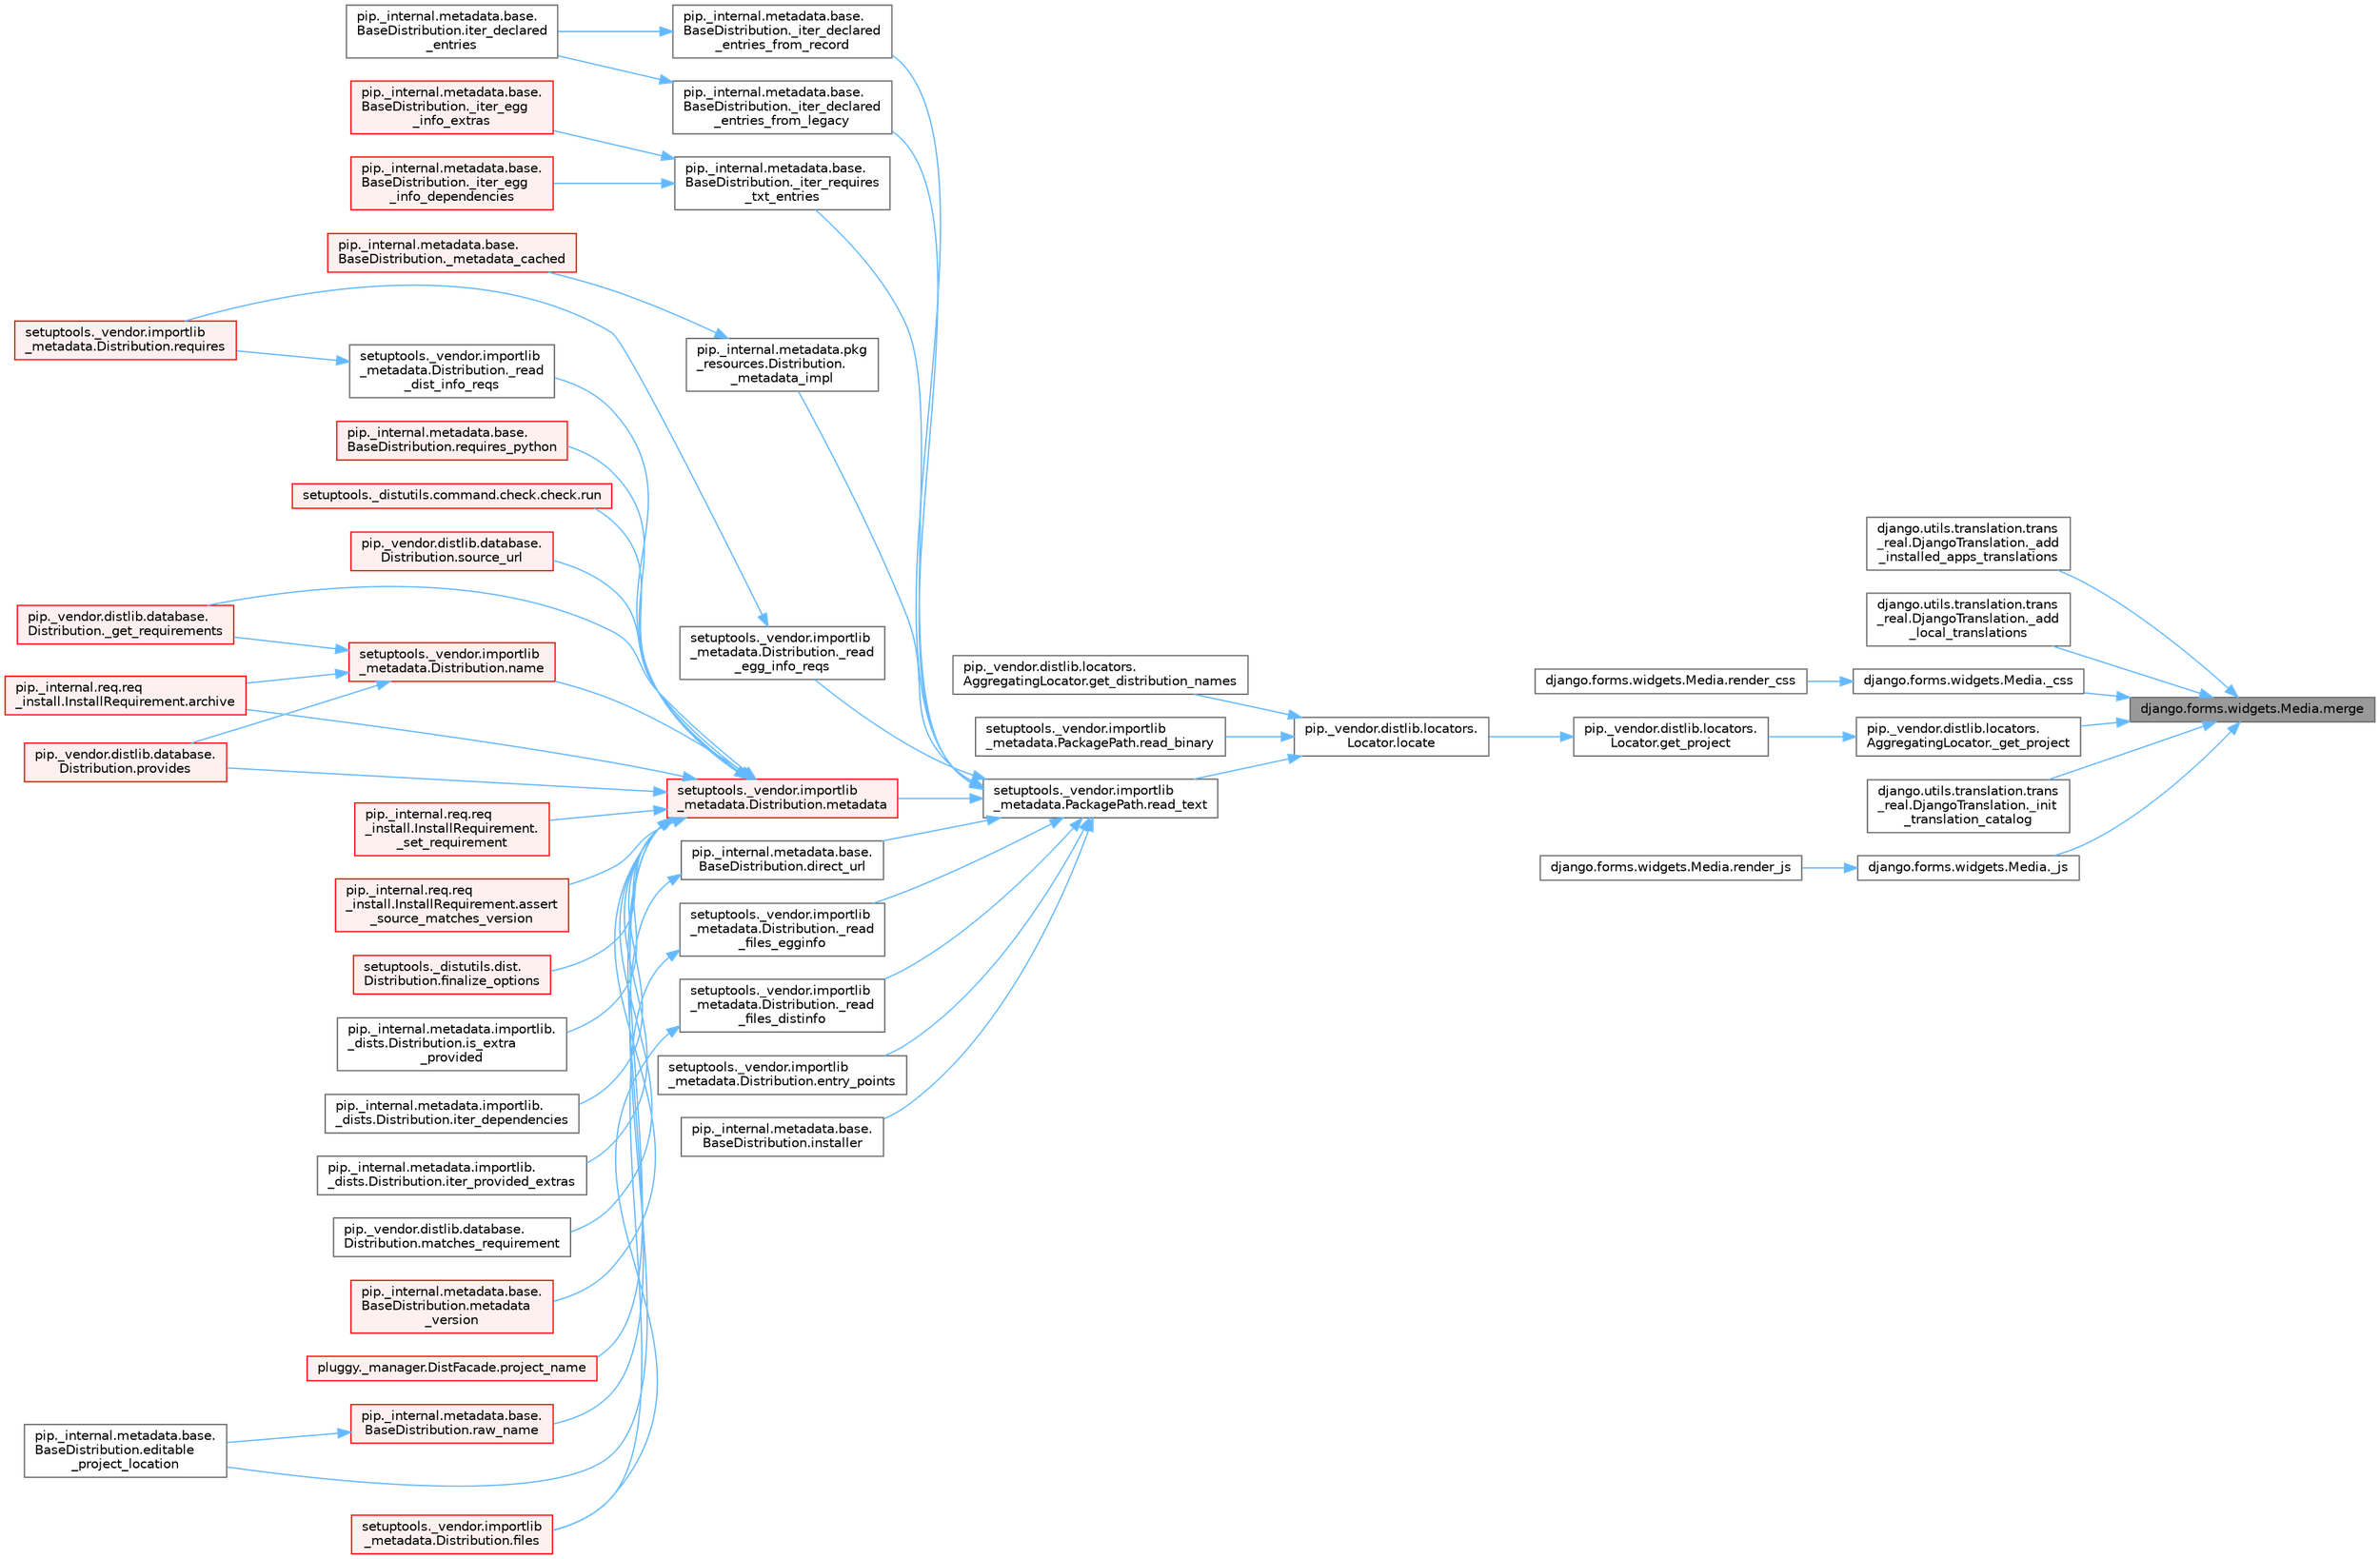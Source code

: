 digraph "django.forms.widgets.Media.merge"
{
 // LATEX_PDF_SIZE
  bgcolor="transparent";
  edge [fontname=Helvetica,fontsize=10,labelfontname=Helvetica,labelfontsize=10];
  node [fontname=Helvetica,fontsize=10,shape=box,height=0.2,width=0.4];
  rankdir="RL";
  Node1 [id="Node000001",label="django.forms.widgets.Media.merge",height=0.2,width=0.4,color="gray40", fillcolor="grey60", style="filled", fontcolor="black",tooltip=" "];
  Node1 -> Node2 [id="edge1_Node000001_Node000002",dir="back",color="steelblue1",style="solid",tooltip=" "];
  Node2 [id="Node000002",label="django.utils.translation.trans\l_real.DjangoTranslation._add\l_installed_apps_translations",height=0.2,width=0.4,color="grey40", fillcolor="white", style="filled",URL="$classdjango_1_1utils_1_1translation_1_1trans__real_1_1_django_translation.html#a5a47fc4853ec73246fdc076e9a87158e",tooltip=" "];
  Node1 -> Node3 [id="edge2_Node000001_Node000003",dir="back",color="steelblue1",style="solid",tooltip=" "];
  Node3 [id="Node000003",label="django.utils.translation.trans\l_real.DjangoTranslation._add\l_local_translations",height=0.2,width=0.4,color="grey40", fillcolor="white", style="filled",URL="$classdjango_1_1utils_1_1translation_1_1trans__real_1_1_django_translation.html#acbc786c0cc0819bcc2d7636689738435",tooltip=" "];
  Node1 -> Node4 [id="edge3_Node000001_Node000004",dir="back",color="steelblue1",style="solid",tooltip=" "];
  Node4 [id="Node000004",label="django.forms.widgets.Media._css",height=0.2,width=0.4,color="grey40", fillcolor="white", style="filled",URL="$classdjango_1_1forms_1_1widgets_1_1_media.html#a11d01297239b0eaf14760a135c8834c3",tooltip=" "];
  Node4 -> Node5 [id="edge4_Node000004_Node000005",dir="back",color="steelblue1",style="solid",tooltip=" "];
  Node5 [id="Node000005",label="django.forms.widgets.Media.render_css",height=0.2,width=0.4,color="grey40", fillcolor="white", style="filled",URL="$classdjango_1_1forms_1_1widgets_1_1_media.html#a9038b13f2ab02aa2863a32e39f41b272",tooltip=" "];
  Node1 -> Node6 [id="edge5_Node000001_Node000006",dir="back",color="steelblue1",style="solid",tooltip=" "];
  Node6 [id="Node000006",label="pip._vendor.distlib.locators.\lAggregatingLocator._get_project",height=0.2,width=0.4,color="grey40", fillcolor="white", style="filled",URL="$classpip_1_1__vendor_1_1distlib_1_1locators_1_1_aggregating_locator.html#a780437b5716944400153562bc0008b8c",tooltip=" "];
  Node6 -> Node7 [id="edge6_Node000006_Node000007",dir="back",color="steelblue1",style="solid",tooltip=" "];
  Node7 [id="Node000007",label="pip._vendor.distlib.locators.\lLocator.get_project",height=0.2,width=0.4,color="grey40", fillcolor="white", style="filled",URL="$classpip_1_1__vendor_1_1distlib_1_1locators_1_1_locator.html#a14b49f16a55d384842037850d5224ce8",tooltip=" "];
  Node7 -> Node8 [id="edge7_Node000007_Node000008",dir="back",color="steelblue1",style="solid",tooltip=" "];
  Node8 [id="Node000008",label="pip._vendor.distlib.locators.\lLocator.locate",height=0.2,width=0.4,color="grey40", fillcolor="white", style="filled",URL="$classpip_1_1__vendor_1_1distlib_1_1locators_1_1_locator.html#aefc84057c59651debf5f74c52c9c06a2",tooltip=" "];
  Node8 -> Node9 [id="edge8_Node000008_Node000009",dir="back",color="steelblue1",style="solid",tooltip=" "];
  Node9 [id="Node000009",label="pip._vendor.distlib.locators.\lAggregatingLocator.get_distribution_names",height=0.2,width=0.4,color="grey40", fillcolor="white", style="filled",URL="$classpip_1_1__vendor_1_1distlib_1_1locators_1_1_aggregating_locator.html#a72fb0eda9eae16eb2da3ede42c27a043",tooltip=" "];
  Node8 -> Node10 [id="edge9_Node000008_Node000010",dir="back",color="steelblue1",style="solid",tooltip=" "];
  Node10 [id="Node000010",label="setuptools._vendor.importlib\l_metadata.PackagePath.read_binary",height=0.2,width=0.4,color="grey40", fillcolor="white", style="filled",URL="$classsetuptools_1_1__vendor_1_1importlib__metadata_1_1_package_path.html#ae2d8a883dfc77854f6b263801d671c33",tooltip=" "];
  Node8 -> Node11 [id="edge10_Node000008_Node000011",dir="back",color="steelblue1",style="solid",tooltip=" "];
  Node11 [id="Node000011",label="setuptools._vendor.importlib\l_metadata.PackagePath.read_text",height=0.2,width=0.4,color="grey40", fillcolor="white", style="filled",URL="$classsetuptools_1_1__vendor_1_1importlib__metadata_1_1_package_path.html#a39242d72760bba73b008f298119b94fa",tooltip=" "];
  Node11 -> Node12 [id="edge11_Node000011_Node000012",dir="back",color="steelblue1",style="solid",tooltip=" "];
  Node12 [id="Node000012",label="pip._internal.metadata.base.\lBaseDistribution._iter_declared\l_entries_from_legacy",height=0.2,width=0.4,color="grey40", fillcolor="white", style="filled",URL="$classpip_1_1__internal_1_1metadata_1_1base_1_1_base_distribution.html#afe1092a9a3492091a1532c8907ccd9e8",tooltip=" "];
  Node12 -> Node13 [id="edge12_Node000012_Node000013",dir="back",color="steelblue1",style="solid",tooltip=" "];
  Node13 [id="Node000013",label="pip._internal.metadata.base.\lBaseDistribution.iter_declared\l_entries",height=0.2,width=0.4,color="grey40", fillcolor="white", style="filled",URL="$classpip_1_1__internal_1_1metadata_1_1base_1_1_base_distribution.html#ad33966e99962529d5c28c9f24c0a4fbd",tooltip=" "];
  Node11 -> Node14 [id="edge13_Node000011_Node000014",dir="back",color="steelblue1",style="solid",tooltip=" "];
  Node14 [id="Node000014",label="pip._internal.metadata.base.\lBaseDistribution._iter_declared\l_entries_from_record",height=0.2,width=0.4,color="grey40", fillcolor="white", style="filled",URL="$classpip_1_1__internal_1_1metadata_1_1base_1_1_base_distribution.html#af8bddd34869792385f11247db796614c",tooltip=" "];
  Node14 -> Node13 [id="edge14_Node000014_Node000013",dir="back",color="steelblue1",style="solid",tooltip=" "];
  Node11 -> Node15 [id="edge15_Node000011_Node000015",dir="back",color="steelblue1",style="solid",tooltip=" "];
  Node15 [id="Node000015",label="pip._internal.metadata.base.\lBaseDistribution._iter_requires\l_txt_entries",height=0.2,width=0.4,color="grey40", fillcolor="white", style="filled",URL="$classpip_1_1__internal_1_1metadata_1_1base_1_1_base_distribution.html#a4ab931da7b4a3e0c22e0bae3f95af7e7",tooltip=" "];
  Node15 -> Node16 [id="edge16_Node000015_Node000016",dir="back",color="steelblue1",style="solid",tooltip=" "];
  Node16 [id="Node000016",label="pip._internal.metadata.base.\lBaseDistribution._iter_egg\l_info_dependencies",height=0.2,width=0.4,color="red", fillcolor="#FFF0F0", style="filled",URL="$classpip_1_1__internal_1_1metadata_1_1base_1_1_base_distribution.html#a9f32d31e5b61159777221f9d87e296c8",tooltip=" "];
  Node15 -> Node3183 [id="edge17_Node000015_Node003183",dir="back",color="steelblue1",style="solid",tooltip=" "];
  Node3183 [id="Node003183",label="pip._internal.metadata.base.\lBaseDistribution._iter_egg\l_info_extras",height=0.2,width=0.4,color="red", fillcolor="#FFF0F0", style="filled",URL="$classpip_1_1__internal_1_1metadata_1_1base_1_1_base_distribution.html#a27b7f678c0092f845d007f6237123895",tooltip=" "];
  Node11 -> Node1023 [id="edge18_Node000011_Node001023",dir="back",color="steelblue1",style="solid",tooltip=" "];
  Node1023 [id="Node001023",label="pip._internal.metadata.pkg\l_resources.Distribution.\l_metadata_impl",height=0.2,width=0.4,color="grey40", fillcolor="white", style="filled",URL="$classpip_1_1__internal_1_1metadata_1_1pkg__resources_1_1_distribution.html#a7d4ae76260de7d1936446c407277ad5b",tooltip=" "];
  Node1023 -> Node18 [id="edge19_Node001023_Node000018",dir="back",color="steelblue1",style="solid",tooltip=" "];
  Node18 [id="Node000018",label="pip._internal.metadata.base.\lBaseDistribution._metadata_cached",height=0.2,width=0.4,color="red", fillcolor="#FFF0F0", style="filled",URL="$classpip_1_1__internal_1_1metadata_1_1base_1_1_base_distribution.html#a12683b16870a097bbe854e4ee3364f7f",tooltip=" "];
  Node11 -> Node1024 [id="edge20_Node000011_Node001024",dir="back",color="steelblue1",style="solid",tooltip=" "];
  Node1024 [id="Node001024",label="setuptools._vendor.importlib\l_metadata.Distribution._read\l_egg_info_reqs",height=0.2,width=0.4,color="grey40", fillcolor="white", style="filled",URL="$classsetuptools_1_1__vendor_1_1importlib__metadata_1_1_distribution.html#a48880f3c573fba822e14f87cf55ae6a4",tooltip=" "];
  Node1024 -> Node1025 [id="edge21_Node001024_Node001025",dir="back",color="steelblue1",style="solid",tooltip=" "];
  Node1025 [id="Node001025",label="setuptools._vendor.importlib\l_metadata.Distribution.requires",height=0.2,width=0.4,color="red", fillcolor="#FFF0F0", style="filled",URL="$classsetuptools_1_1__vendor_1_1importlib__metadata_1_1_distribution.html#ac025c2f6e021e16581119b61de809a95",tooltip=" "];
  Node11 -> Node1030 [id="edge22_Node000011_Node001030",dir="back",color="steelblue1",style="solid",tooltip=" "];
  Node1030 [id="Node001030",label="setuptools._vendor.importlib\l_metadata.Distribution._read\l_files_distinfo",height=0.2,width=0.4,color="grey40", fillcolor="white", style="filled",URL="$classsetuptools_1_1__vendor_1_1importlib__metadata_1_1_distribution.html#a628110e2d7d92ea6b3593261b810ca15",tooltip=" "];
  Node1030 -> Node1031 [id="edge23_Node001030_Node001031",dir="back",color="steelblue1",style="solid",tooltip=" "];
  Node1031 [id="Node001031",label="setuptools._vendor.importlib\l_metadata.Distribution.files",height=0.2,width=0.4,color="red", fillcolor="#FFF0F0", style="filled",URL="$classsetuptools_1_1__vendor_1_1importlib__metadata_1_1_distribution.html#a4600c19bb68ff3c899dbcf38a2eaf98c",tooltip=" "];
  Node11 -> Node1099 [id="edge24_Node000011_Node001099",dir="back",color="steelblue1",style="solid",tooltip=" "];
  Node1099 [id="Node001099",label="setuptools._vendor.importlib\l_metadata.Distribution._read\l_files_egginfo",height=0.2,width=0.4,color="grey40", fillcolor="white", style="filled",URL="$classsetuptools_1_1__vendor_1_1importlib__metadata_1_1_distribution.html#a1f141ac67b8d6aa5021ba6f2cc832342",tooltip=" "];
  Node1099 -> Node1031 [id="edge25_Node001099_Node001031",dir="back",color="steelblue1",style="solid",tooltip=" "];
  Node11 -> Node1100 [id="edge26_Node000011_Node001100",dir="back",color="steelblue1",style="solid",tooltip=" "];
  Node1100 [id="Node001100",label="pip._internal.metadata.base.\lBaseDistribution.direct_url",height=0.2,width=0.4,color="grey40", fillcolor="white", style="filled",URL="$classpip_1_1__internal_1_1metadata_1_1base_1_1_base_distribution.html#a0580eb0ef6036f9d32d2f299633396ac",tooltip=" "];
  Node1100 -> Node1101 [id="edge27_Node001100_Node001101",dir="back",color="steelblue1",style="solid",tooltip=" "];
  Node1101 [id="Node001101",label="pip._internal.metadata.base.\lBaseDistribution.editable\l_project_location",height=0.2,width=0.4,color="grey40", fillcolor="white", style="filled",URL="$classpip_1_1__internal_1_1metadata_1_1base_1_1_base_distribution.html#a59297eb536a210ff36a71d4dda673749",tooltip=" "];
  Node11 -> Node1102 [id="edge28_Node000011_Node001102",dir="back",color="steelblue1",style="solid",tooltip=" "];
  Node1102 [id="Node001102",label="setuptools._vendor.importlib\l_metadata.Distribution.entry_points",height=0.2,width=0.4,color="grey40", fillcolor="white", style="filled",URL="$classsetuptools_1_1__vendor_1_1importlib__metadata_1_1_distribution.html#a705351815cfd62d5c1190a976e20ce4d",tooltip=" "];
  Node11 -> Node1103 [id="edge29_Node000011_Node001103",dir="back",color="steelblue1",style="solid",tooltip=" "];
  Node1103 [id="Node001103",label="pip._internal.metadata.base.\lBaseDistribution.installer",height=0.2,width=0.4,color="grey40", fillcolor="white", style="filled",URL="$classpip_1_1__internal_1_1metadata_1_1base_1_1_base_distribution.html#a06b714ef52e04d77efb85f7d3a535fa0",tooltip=" "];
  Node11 -> Node1104 [id="edge30_Node000011_Node001104",dir="back",color="steelblue1",style="solid",tooltip=" "];
  Node1104 [id="Node001104",label="setuptools._vendor.importlib\l_metadata.Distribution.metadata",height=0.2,width=0.4,color="red", fillcolor="#FFF0F0", style="filled",URL="$classsetuptools_1_1__vendor_1_1importlib__metadata_1_1_distribution.html#afe56c9fb55cf594cb94d0ebe52c32fad",tooltip=" "];
  Node1104 -> Node20 [id="edge31_Node001104_Node000020",dir="back",color="steelblue1",style="solid",tooltip=" "];
  Node20 [id="Node000020",label="pip._vendor.distlib.database.\lDistribution._get_requirements",height=0.2,width=0.4,color="red", fillcolor="#FFF0F0", style="filled",URL="$classpip_1_1__vendor_1_1distlib_1_1database_1_1_distribution.html#a0366f5504f1b878068ba103c3f1e2bdf",tooltip=" "];
  Node1104 -> Node1105 [id="edge32_Node001104_Node001105",dir="back",color="steelblue1",style="solid",tooltip=" "];
  Node1105 [id="Node001105",label="setuptools._vendor.importlib\l_metadata.Distribution._read\l_dist_info_reqs",height=0.2,width=0.4,color="grey40", fillcolor="white", style="filled",URL="$classsetuptools_1_1__vendor_1_1importlib__metadata_1_1_distribution.html#a52c9d55ae87f048965928ec1bfe237c7",tooltip=" "];
  Node1105 -> Node1025 [id="edge33_Node001105_Node001025",dir="back",color="steelblue1",style="solid",tooltip=" "];
  Node1104 -> Node1106 [id="edge34_Node001104_Node001106",dir="back",color="steelblue1",style="solid",tooltip=" "];
  Node1106 [id="Node001106",label="pip._internal.req.req\l_install.InstallRequirement.\l_set_requirement",height=0.2,width=0.4,color="red", fillcolor="#FFF0F0", style="filled",URL="$classpip_1_1__internal_1_1req_1_1req__install_1_1_install_requirement.html#a116c0d970e435f16d15928a6caf8aaf3",tooltip=" "];
  Node1104 -> Node1108 [id="edge35_Node001104_Node001108",dir="back",color="steelblue1",style="solid",tooltip=" "];
  Node1108 [id="Node001108",label="pip._internal.req.req\l_install.InstallRequirement.archive",height=0.2,width=0.4,color="red", fillcolor="#FFF0F0", style="filled",URL="$classpip_1_1__internal_1_1req_1_1req__install_1_1_install_requirement.html#aef2764402e45a5e5555e22d5965f1350",tooltip=" "];
  Node1104 -> Node1111 [id="edge36_Node001104_Node001111",dir="back",color="steelblue1",style="solid",tooltip=" "];
  Node1111 [id="Node001111",label="pip._internal.req.req\l_install.InstallRequirement.assert\l_source_matches_version",height=0.2,width=0.4,color="red", fillcolor="#FFF0F0", style="filled",URL="$classpip_1_1__internal_1_1req_1_1req__install_1_1_install_requirement.html#ab9a997e64cd50a33caf4722295a9cbf3",tooltip=" "];
  Node1104 -> Node1112 [id="edge37_Node001104_Node001112",dir="back",color="steelblue1",style="solid",tooltip=" "];
  Node1112 [id="Node001112",label="setuptools._distutils.dist.\lDistribution.finalize_options",height=0.2,width=0.4,color="red", fillcolor="#FFF0F0", style="filled",URL="$classsetuptools_1_1__distutils_1_1dist_1_1_distribution.html#a907177e8ce492338e65227e2389f3f24",tooltip=" "];
  Node1104 -> Node1113 [id="edge38_Node001104_Node001113",dir="back",color="steelblue1",style="solid",tooltip=" "];
  Node1113 [id="Node001113",label="pip._internal.metadata.importlib.\l_dists.Distribution.is_extra\l_provided",height=0.2,width=0.4,color="grey40", fillcolor="white", style="filled",URL="$classpip_1_1__internal_1_1metadata_1_1importlib_1_1__dists_1_1_distribution.html#ad175adf2a313d78887f07d63ed315713",tooltip=" "];
  Node1104 -> Node1114 [id="edge39_Node001104_Node001114",dir="back",color="steelblue1",style="solid",tooltip=" "];
  Node1114 [id="Node001114",label="pip._internal.metadata.importlib.\l_dists.Distribution.iter_dependencies",height=0.2,width=0.4,color="grey40", fillcolor="white", style="filled",URL="$classpip_1_1__internal_1_1metadata_1_1importlib_1_1__dists_1_1_distribution.html#a10f0e8f6c05f4c2a3f1f205236e56ae6",tooltip=" "];
  Node1104 -> Node1115 [id="edge40_Node001104_Node001115",dir="back",color="steelblue1",style="solid",tooltip=" "];
  Node1115 [id="Node001115",label="pip._internal.metadata.importlib.\l_dists.Distribution.iter_provided_extras",height=0.2,width=0.4,color="grey40", fillcolor="white", style="filled",URL="$classpip_1_1__internal_1_1metadata_1_1importlib_1_1__dists_1_1_distribution.html#a15fa99ddf602c815de8353cc5457d53e",tooltip=" "];
  Node1104 -> Node1116 [id="edge41_Node001104_Node001116",dir="back",color="steelblue1",style="solid",tooltip=" "];
  Node1116 [id="Node001116",label="pip._vendor.distlib.database.\lDistribution.matches_requirement",height=0.2,width=0.4,color="grey40", fillcolor="white", style="filled",URL="$classpip_1_1__vendor_1_1distlib_1_1database_1_1_distribution.html#a5c454c24d6a128d42a86aa3ee9fc3bf7",tooltip=" "];
  Node1104 -> Node1117 [id="edge42_Node001104_Node001117",dir="back",color="steelblue1",style="solid",tooltip=" "];
  Node1117 [id="Node001117",label="pip._internal.metadata.base.\lBaseDistribution.metadata\l_version",height=0.2,width=0.4,color="red", fillcolor="#FFF0F0", style="filled",URL="$classpip_1_1__internal_1_1metadata_1_1base_1_1_base_distribution.html#a231e3a1e8c609944f6122c32579a8230",tooltip=" "];
  Node1104 -> Node1121 [id="edge43_Node001104_Node001121",dir="back",color="steelblue1",style="solid",tooltip=" "];
  Node1121 [id="Node001121",label="setuptools._vendor.importlib\l_metadata.Distribution.name",height=0.2,width=0.4,color="red", fillcolor="#FFF0F0", style="filled",URL="$classsetuptools_1_1__vendor_1_1importlib__metadata_1_1_distribution.html#a551b88da93b645681e12e5ed3d0019b4",tooltip=" "];
  Node1121 -> Node20 [id="edge44_Node001121_Node000020",dir="back",color="steelblue1",style="solid",tooltip=" "];
  Node1121 -> Node1108 [id="edge45_Node001121_Node001108",dir="back",color="steelblue1",style="solid",tooltip=" "];
  Node1121 -> Node2244 [id="edge46_Node001121_Node002244",dir="back",color="steelblue1",style="solid",tooltip=" "];
  Node2244 [id="Node002244",label="pip._vendor.distlib.database.\lDistribution.provides",height=0.2,width=0.4,color="red", fillcolor="#FFF0F0", style="filled",URL="$classpip_1_1__vendor_1_1distlib_1_1database_1_1_distribution.html#a4de0a18091046a76d9f6e2c424a50f7a",tooltip=" "];
  Node1104 -> Node1693 [id="edge47_Node001104_Node001693",dir="back",color="steelblue1",style="solid",tooltip=" "];
  Node1693 [id="Node001693",label="pluggy._manager.DistFacade.project_name",height=0.2,width=0.4,color="red", fillcolor="#FFF0F0", style="filled",URL="$classpluggy_1_1__manager_1_1_dist_facade.html#a0c6a7601612999d7e2f7045dc9b31993",tooltip=" "];
  Node1104 -> Node2244 [id="edge48_Node001104_Node002244",dir="back",color="steelblue1",style="solid",tooltip=" "];
  Node1104 -> Node2396 [id="edge49_Node001104_Node002396",dir="back",color="steelblue1",style="solid",tooltip=" "];
  Node2396 [id="Node002396",label="pip._internal.metadata.base.\lBaseDistribution.raw_name",height=0.2,width=0.4,color="red", fillcolor="#FFF0F0", style="filled",URL="$classpip_1_1__internal_1_1metadata_1_1base_1_1_base_distribution.html#a99e5dbebc5edb6f25ac7f45d435e2051",tooltip=" "];
  Node2396 -> Node1101 [id="edge50_Node002396_Node001101",dir="back",color="steelblue1",style="solid",tooltip=" "];
  Node1104 -> Node2417 [id="edge51_Node001104_Node002417",dir="back",color="steelblue1",style="solid",tooltip=" "];
  Node2417 [id="Node002417",label="pip._internal.metadata.base.\lBaseDistribution.requires_python",height=0.2,width=0.4,color="red", fillcolor="#FFF0F0", style="filled",URL="$classpip_1_1__internal_1_1metadata_1_1base_1_1_base_distribution.html#ad334a17a1fb4732e5686a00af92d32be",tooltip=" "];
  Node1104 -> Node1674 [id="edge52_Node001104_Node001674",dir="back",color="steelblue1",style="solid",tooltip=" "];
  Node1674 [id="Node001674",label="setuptools._distutils.command.check.check.run",height=0.2,width=0.4,color="red", fillcolor="#FFF0F0", style="filled",URL="$classsetuptools_1_1__distutils_1_1command_1_1check_1_1check.html#a1ce0d2e58cedbd704c27a4fb830571d2",tooltip=" "];
  Node1104 -> Node2419 [id="edge53_Node001104_Node002419",dir="back",color="steelblue1",style="solid",tooltip=" "];
  Node2419 [id="Node002419",label="pip._vendor.distlib.database.\lDistribution.source_url",height=0.2,width=0.4,color="red", fillcolor="#FFF0F0", style="filled",URL="$classpip_1_1__vendor_1_1distlib_1_1database_1_1_distribution.html#abba9335a26f150b4c845c9c8a474879c",tooltip=" "];
  Node1 -> Node3184 [id="edge54_Node000001_Node003184",dir="back",color="steelblue1",style="solid",tooltip=" "];
  Node3184 [id="Node003184",label="django.utils.translation.trans\l_real.DjangoTranslation._init\l_translation_catalog",height=0.2,width=0.4,color="grey40", fillcolor="white", style="filled",URL="$classdjango_1_1utils_1_1translation_1_1trans__real_1_1_django_translation.html#a39d36eebfcbb20e867abb1d0cb850d31",tooltip=" "];
  Node1 -> Node3185 [id="edge55_Node000001_Node003185",dir="back",color="steelblue1",style="solid",tooltip=" "];
  Node3185 [id="Node003185",label="django.forms.widgets.Media._js",height=0.2,width=0.4,color="grey40", fillcolor="white", style="filled",URL="$classdjango_1_1forms_1_1widgets_1_1_media.html#abdf337fa8a201c91276aa4ce5d9ded28",tooltip=" "];
  Node3185 -> Node3186 [id="edge56_Node003185_Node003186",dir="back",color="steelblue1",style="solid",tooltip=" "];
  Node3186 [id="Node003186",label="django.forms.widgets.Media.render_js",height=0.2,width=0.4,color="grey40", fillcolor="white", style="filled",URL="$classdjango_1_1forms_1_1widgets_1_1_media.html#a826a2c9273992cf8a9a132453218d6e3",tooltip=" "];
}
